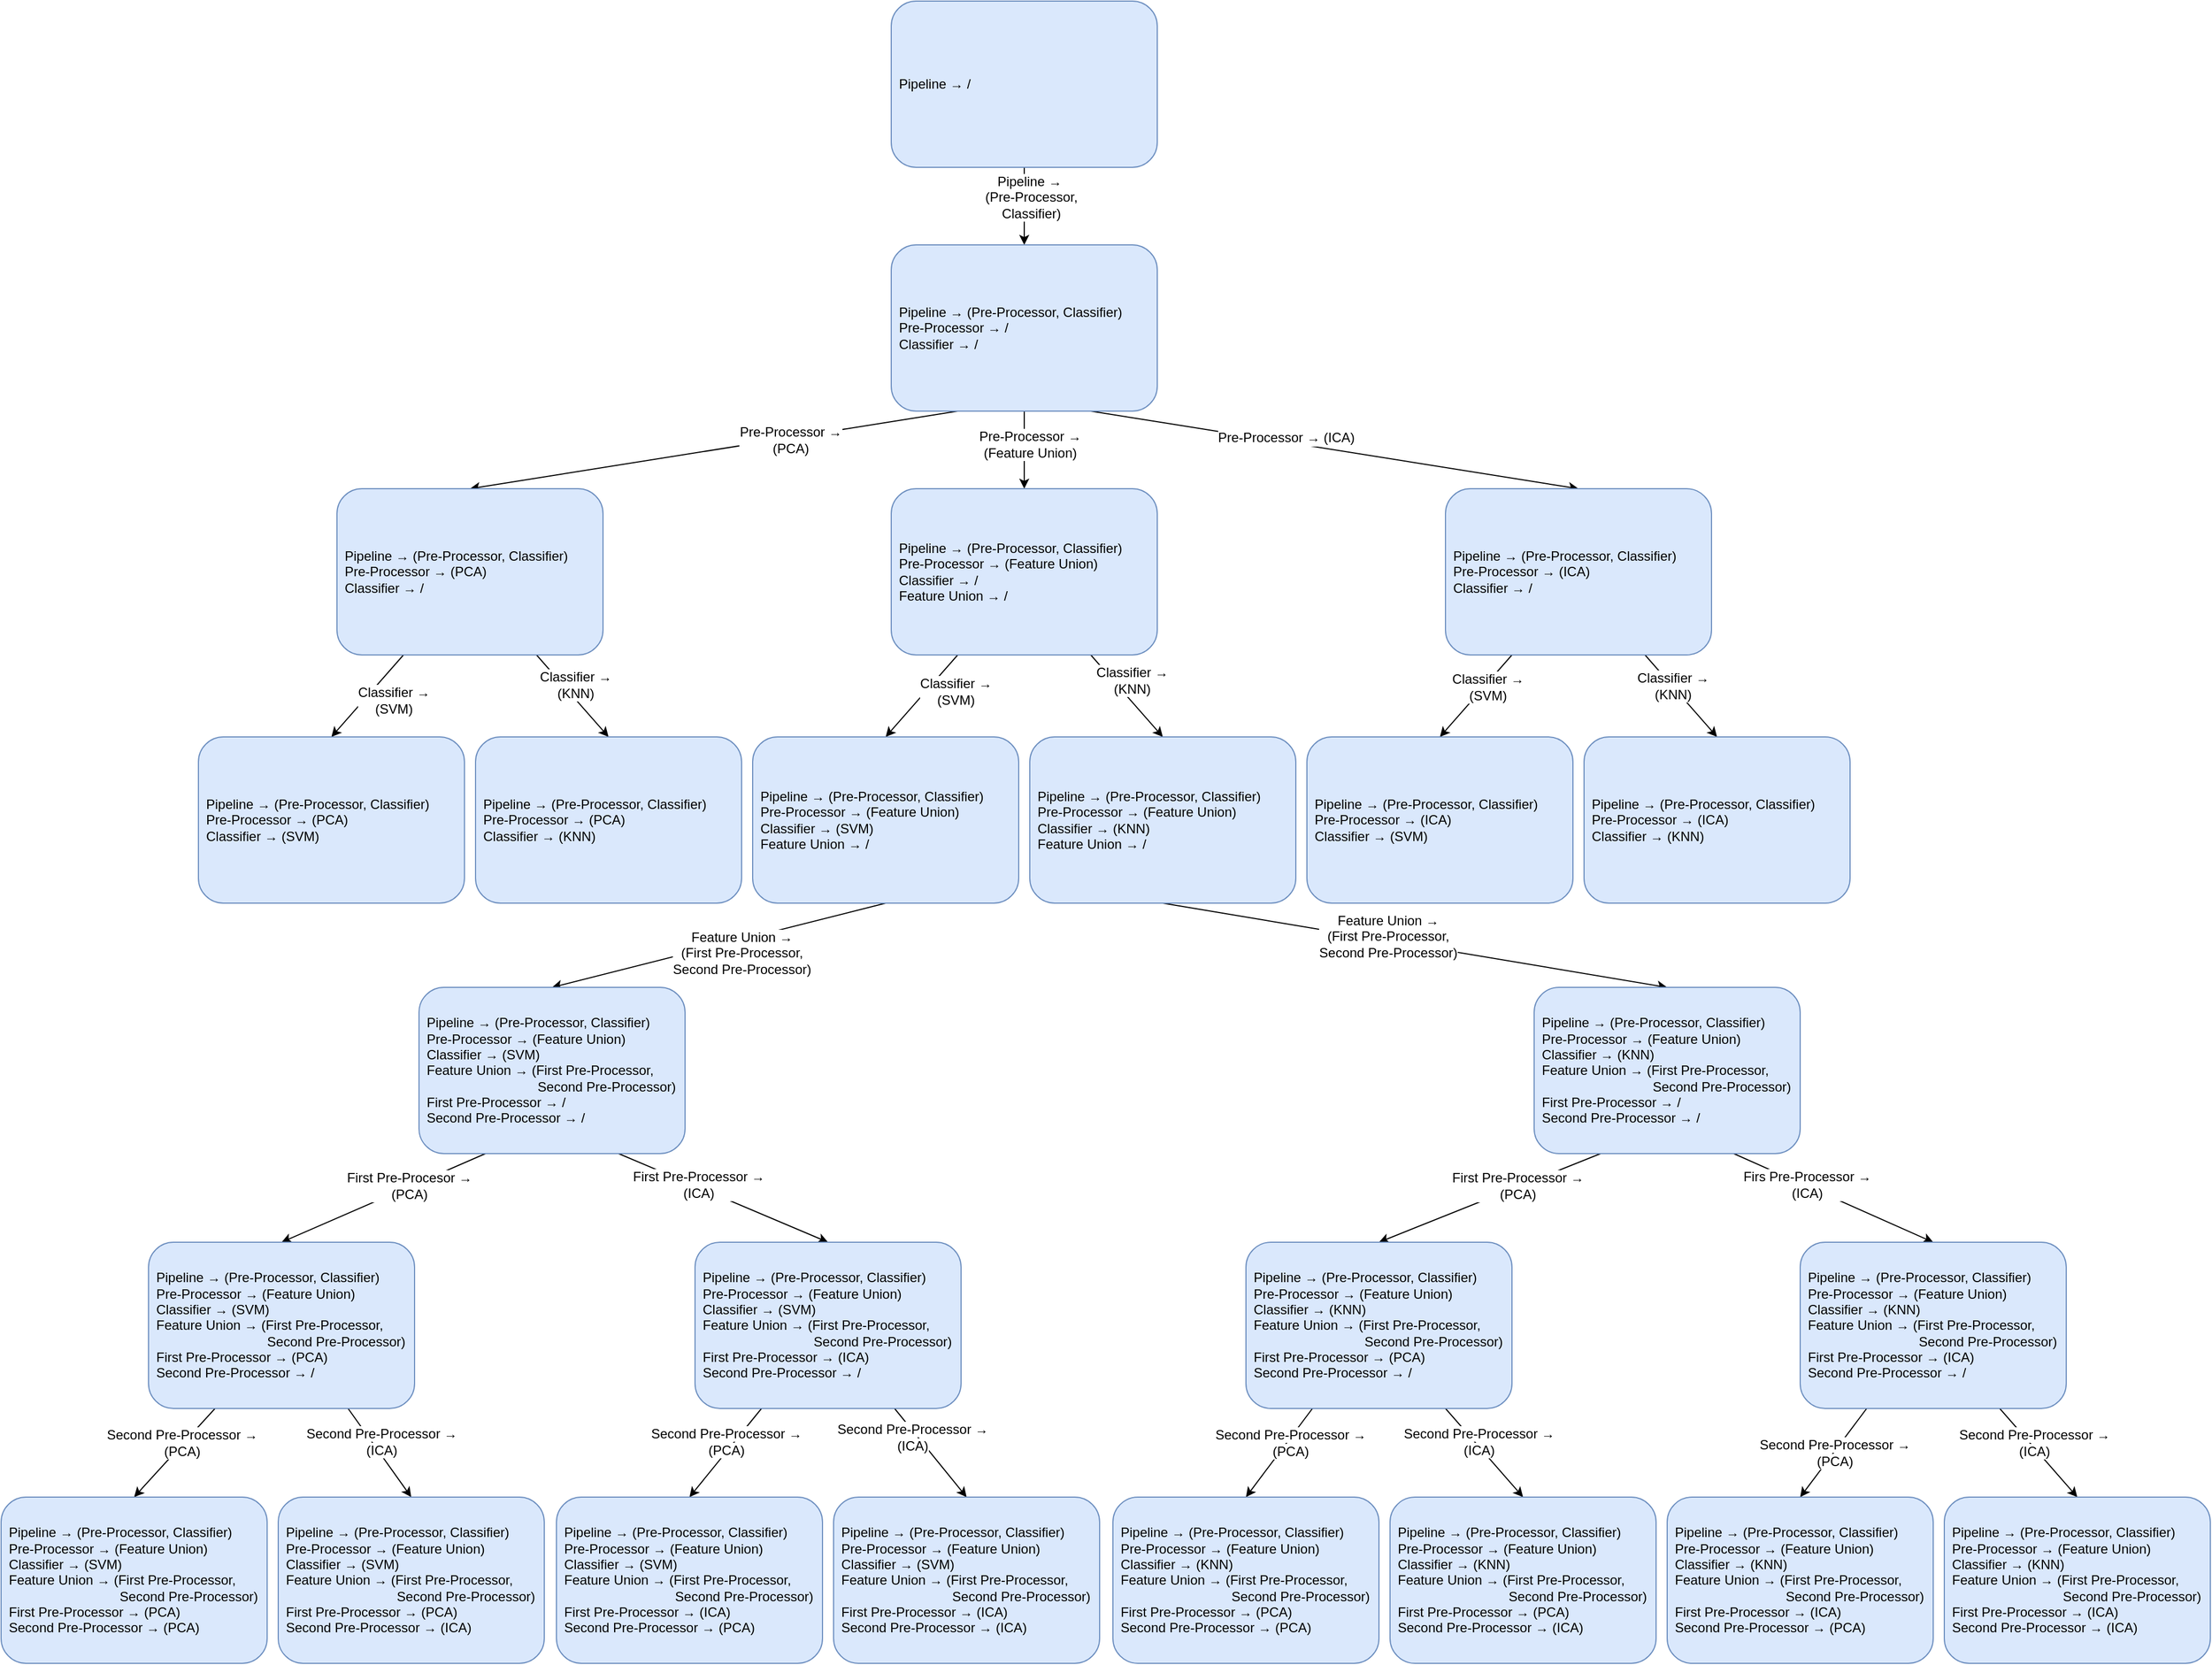 <mxfile version="12.9.9" type="device"><diagram id="53vPFdMtruMUiLtOw7fG" name="Page-1"><mxGraphModel dx="4040" dy="3282" grid="1" gridSize="10" guides="1" tooltips="1" connect="1" arrows="1" fold="1" page="1" pageScale="1" pageWidth="827" pageHeight="1169" math="0" shadow="0"><root><mxCell id="0"/><mxCell id="1" parent="0"/><mxCell id="TK3moTViW3JXPIHCLpoU-4" style="edgeStyle=orthogonalEdgeStyle;rounded=0;orthogonalLoop=1;jettySize=auto;html=1;exitX=0.5;exitY=1;exitDx=0;exitDy=0;entryX=0.5;entryY=0;entryDx=0;entryDy=0;" edge="1" parent="1" source="TK3moTViW3JXPIHCLpoU-1" target="TK3moTViW3JXPIHCLpoU-3"><mxGeometry relative="1" as="geometry"/></mxCell><mxCell id="TK3moTViW3JXPIHCLpoU-5" value="Pipeline&amp;nbsp;→&amp;nbsp;&lt;br&gt;(Pre-Processor,&lt;br&gt;Classifier)" style="text;html=1;align=center;verticalAlign=middle;resizable=0;points=[];labelBackgroundColor=#ffffff;" vertex="1" connectable="0" parent="TK3moTViW3JXPIHCLpoU-4"><mxGeometry x="-0.218" y="-1" relative="1" as="geometry"><mxPoint x="7" y="-1" as="offset"/></mxGeometry></mxCell><mxCell id="TK3moTViW3JXPIHCLpoU-1" value="Pipeline&amp;nbsp;→ /" style="rounded=1;whiteSpace=wrap;html=1;align=left;spacingLeft=5;fillColor=#dae8fc;strokeColor=#6c8ebf;" vertex="1" parent="1"><mxGeometry x="720" y="-790" width="240" height="150" as="geometry"/></mxCell><mxCell id="TK3moTViW3JXPIHCLpoU-10" style="rounded=0;orthogonalLoop=1;jettySize=auto;html=1;exitX=0.75;exitY=1;exitDx=0;exitDy=0;entryX=0.5;entryY=0;entryDx=0;entryDy=0;" edge="1" parent="1" source="TK3moTViW3JXPIHCLpoU-3" target="TK3moTViW3JXPIHCLpoU-8"><mxGeometry relative="1" as="geometry"/></mxCell><mxCell id="TK3moTViW3JXPIHCLpoU-13" value="Pre-Processor&amp;nbsp;→ (ICA)" style="text;html=1;align=center;verticalAlign=middle;resizable=0;points=[];labelBackgroundColor=#ffffff;" vertex="1" connectable="0" parent="TK3moTViW3JXPIHCLpoU-10"><mxGeometry x="-0.205" y="4" relative="1" as="geometry"><mxPoint as="offset"/></mxGeometry></mxCell><mxCell id="TK3moTViW3JXPIHCLpoU-11" style="edgeStyle=none;rounded=0;orthogonalLoop=1;jettySize=auto;html=1;entryX=0.5;entryY=0;entryDx=0;entryDy=0;exitX=0.25;exitY=1;exitDx=0;exitDy=0;" edge="1" parent="1" source="TK3moTViW3JXPIHCLpoU-3" target="TK3moTViW3JXPIHCLpoU-7"><mxGeometry relative="1" as="geometry"><mxPoint x="530" y="470" as="sourcePoint"/></mxGeometry></mxCell><mxCell id="TK3moTViW3JXPIHCLpoU-15" value="Pre-Processor&amp;nbsp;→&lt;br&gt;(PCA)" style="text;html=1;align=center;verticalAlign=middle;resizable=0;points=[];labelBackgroundColor=#ffffff;" vertex="1" connectable="0" parent="TK3moTViW3JXPIHCLpoU-11"><mxGeometry x="-0.269" relative="1" as="geometry"><mxPoint x="10" as="offset"/></mxGeometry></mxCell><mxCell id="TK3moTViW3JXPIHCLpoU-12" style="edgeStyle=none;rounded=0;orthogonalLoop=1;jettySize=auto;html=1;exitX=0.5;exitY=1;exitDx=0;exitDy=0;entryX=0.5;entryY=0;entryDx=0;entryDy=0;" edge="1" parent="1" source="TK3moTViW3JXPIHCLpoU-3" target="TK3moTViW3JXPIHCLpoU-9"><mxGeometry relative="1" as="geometry"/></mxCell><mxCell id="TK3moTViW3JXPIHCLpoU-14" value="Pre-Processor&amp;nbsp;→&lt;br&gt;(Feature Union)" style="text;html=1;align=center;verticalAlign=middle;resizable=0;points=[];labelBackgroundColor=#ffffff;" vertex="1" connectable="0" parent="TK3moTViW3JXPIHCLpoU-12"><mxGeometry x="-0.155" relative="1" as="geometry"><mxPoint x="5" as="offset"/></mxGeometry></mxCell><mxCell id="TK3moTViW3JXPIHCLpoU-3" value="Pipeline&amp;nbsp;→ (Pre-Processor, Classifier)&lt;br&gt;Pre-Processor → /&lt;br&gt;Classifier&amp;nbsp;→ /" style="rounded=1;whiteSpace=wrap;html=1;align=left;spacingLeft=5;fillColor=#dae8fc;strokeColor=#6c8ebf;" vertex="1" parent="1"><mxGeometry x="720" y="-570" width="240" height="150" as="geometry"/></mxCell><mxCell id="TK3moTViW3JXPIHCLpoU-31" style="edgeStyle=none;rounded=0;orthogonalLoop=1;jettySize=auto;html=1;exitX=0.75;exitY=1;exitDx=0;exitDy=0;entryX=0.5;entryY=0;entryDx=0;entryDy=0;" edge="1" parent="1" source="TK3moTViW3JXPIHCLpoU-7" target="TK3moTViW3JXPIHCLpoU-28"><mxGeometry relative="1" as="geometry"/></mxCell><mxCell id="TK3moTViW3JXPIHCLpoU-36" value="Classifier →&lt;br&gt;(KNN)" style="text;html=1;align=center;verticalAlign=middle;resizable=0;points=[];labelBackgroundColor=#ffffff;" vertex="1" connectable="0" parent="TK3moTViW3JXPIHCLpoU-31"><mxGeometry x="-0.296" y="1" relative="1" as="geometry"><mxPoint x="11.22" y="1" as="offset"/></mxGeometry></mxCell><mxCell id="TK3moTViW3JXPIHCLpoU-32" style="edgeStyle=none;rounded=0;orthogonalLoop=1;jettySize=auto;html=1;exitX=0.25;exitY=1;exitDx=0;exitDy=0;entryX=0.5;entryY=0;entryDx=0;entryDy=0;" edge="1" parent="1" source="TK3moTViW3JXPIHCLpoU-7" target="TK3moTViW3JXPIHCLpoU-27"><mxGeometry relative="1" as="geometry"/></mxCell><mxCell id="TK3moTViW3JXPIHCLpoU-37" value="Classifier&amp;nbsp;→&lt;br&gt;(SVM)" style="text;html=1;align=center;verticalAlign=middle;resizable=0;points=[];labelBackgroundColor=#ffffff;" vertex="1" connectable="0" parent="TK3moTViW3JXPIHCLpoU-32"><mxGeometry x="-0.314" y="5" relative="1" as="geometry"><mxPoint x="9.7" y="12.08" as="offset"/></mxGeometry></mxCell><mxCell id="TK3moTViW3JXPIHCLpoU-7" value="Pipeline&amp;nbsp;→ (Pre-Processor, Classifier)&lt;br&gt;Pre-Processor → (PCA)&lt;br&gt;Classifier&amp;nbsp;→ /" style="rounded=1;whiteSpace=wrap;html=1;align=left;spacingLeft=5;fillColor=#dae8fc;strokeColor=#6c8ebf;" vertex="1" parent="1"><mxGeometry x="220" y="-350" width="240" height="150" as="geometry"/></mxCell><mxCell id="TK3moTViW3JXPIHCLpoU-19" style="edgeStyle=none;rounded=0;orthogonalLoop=1;jettySize=auto;html=1;exitX=0.25;exitY=1;exitDx=0;exitDy=0;entryX=0.5;entryY=0;entryDx=0;entryDy=0;" edge="1" parent="1" source="TK3moTViW3JXPIHCLpoU-8" target="TK3moTViW3JXPIHCLpoU-17"><mxGeometry relative="1" as="geometry"/></mxCell><mxCell id="TK3moTViW3JXPIHCLpoU-22" value="Classifier&amp;nbsp;→&lt;br&gt;(SVM)" style="text;html=1;align=center;verticalAlign=middle;resizable=0;points=[];labelBackgroundColor=#ffffff;" vertex="1" connectable="0" parent="TK3moTViW3JXPIHCLpoU-19"><mxGeometry x="-0.256" y="2" relative="1" as="geometry"><mxPoint as="offset"/></mxGeometry></mxCell><mxCell id="TK3moTViW3JXPIHCLpoU-20" style="edgeStyle=none;rounded=0;orthogonalLoop=1;jettySize=auto;html=1;exitX=0.75;exitY=1;exitDx=0;exitDy=0;entryX=0.5;entryY=0;entryDx=0;entryDy=0;" edge="1" parent="1" source="TK3moTViW3JXPIHCLpoU-8" target="TK3moTViW3JXPIHCLpoU-18"><mxGeometry relative="1" as="geometry"/></mxCell><mxCell id="TK3moTViW3JXPIHCLpoU-21" value="Classifier&amp;nbsp;→&lt;br&gt;(KNN)" style="text;html=1;align=center;verticalAlign=middle;resizable=0;points=[];labelBackgroundColor=#ffffff;" vertex="1" connectable="0" parent="TK3moTViW3JXPIHCLpoU-20"><mxGeometry x="-0.235" relative="1" as="geometry"><mxPoint as="offset"/></mxGeometry></mxCell><mxCell id="TK3moTViW3JXPIHCLpoU-8" value="Pipeline&amp;nbsp;→ (Pre-Processor, Classifier)&lt;br&gt;Pre-Processor → (ICA)&lt;br&gt;Classifier&amp;nbsp;→ /" style="rounded=1;whiteSpace=wrap;html=1;align=left;spacingLeft=5;fillColor=#dae8fc;strokeColor=#6c8ebf;" vertex="1" parent="1"><mxGeometry x="1220" y="-350" width="240" height="150" as="geometry"/></mxCell><mxCell id="TK3moTViW3JXPIHCLpoU-29" style="edgeStyle=none;rounded=0;orthogonalLoop=1;jettySize=auto;html=1;exitX=0.75;exitY=1;exitDx=0;exitDy=0;entryX=0.5;entryY=0;entryDx=0;entryDy=0;" edge="1" parent="1" source="TK3moTViW3JXPIHCLpoU-9" target="TK3moTViW3JXPIHCLpoU-26"><mxGeometry relative="1" as="geometry"/></mxCell><mxCell id="TK3moTViW3JXPIHCLpoU-33" value="Classifier&amp;nbsp;→&lt;br&gt;(KNN)" style="text;html=1;align=center;verticalAlign=middle;resizable=0;points=[];labelBackgroundColor=#ffffff;" vertex="1" connectable="0" parent="TK3moTViW3JXPIHCLpoU-29"><mxGeometry x="-0.337" y="2" relative="1" as="geometry"><mxPoint x="14.21" as="offset"/></mxGeometry></mxCell><mxCell id="TK3moTViW3JXPIHCLpoU-30" style="edgeStyle=none;rounded=0;orthogonalLoop=1;jettySize=auto;html=1;exitX=0.25;exitY=1;exitDx=0;exitDy=0;entryX=0.5;entryY=0;entryDx=0;entryDy=0;" edge="1" parent="1" source="TK3moTViW3JXPIHCLpoU-9" target="TK3moTViW3JXPIHCLpoU-25"><mxGeometry relative="1" as="geometry"/></mxCell><mxCell id="TK3moTViW3JXPIHCLpoU-34" value="Classifier&amp;nbsp;→&lt;br&gt;(SVM)" style="text;html=1;align=center;verticalAlign=middle;resizable=0;points=[];labelBackgroundColor=#ffffff;" vertex="1" connectable="0" parent="TK3moTViW3JXPIHCLpoU-30"><mxGeometry x="-0.405" relative="1" as="geometry"><mxPoint x="17.08" y="10.29" as="offset"/></mxGeometry></mxCell><mxCell id="TK3moTViW3JXPIHCLpoU-9" value="Pipeline&amp;nbsp;→ (Pre-Processor, Classifier)&lt;br&gt;Pre-Processor → (Feature Union)&lt;br&gt;Classifier&amp;nbsp;→ /&lt;br&gt;Feature Union&amp;nbsp;→ /&lt;span style=&quot;color: rgba(0 , 0 , 0 , 0) ; font-family: monospace ; font-size: 0px&quot;&gt;raphModel%3E%3Croot%3E%3CmxCell%20id%3D%220%22%2F%3E%3CmxCell%20id%3D%221%22%20parent%3D%220%22%2F%3E%3CmxCell%20id%3D%222%22%20value%3D%22Pipeline%26amp%3Bnbsp%3B%E2%86%92%20(Pre-Processor%2C%20Classifier)%26lt%3Bbr%26gt%3BPre-Processor%20%E2%86%92%20ICA%26lt%3Bbr%26gt%3BClassifier%26amp%3Bnbsp%3B%E2%86%92%20%2F%22%20style%3D%22rounded%3D1%3BwhiteSpace%3Dwrap%3Bhtml%3D1%3Balign%3Dleft%3BspacingLeft%3D5%3B%22%20vertex%3D%221%22%20parent%3D%221%22%3E%3CmxGeometry%20x%3D%22700%22%20y%3D%22-50%22%20width%3D%22240%22%20height%3D%22150%22%20as%3D%22geometry%22%2F%3E%3C%2FmxCell%3E%3C%2Froot%3E%3C%2FmxGraphModel%3E&lt;/span&gt;" style="rounded=1;whiteSpace=wrap;html=1;align=left;spacingLeft=5;fillColor=#dae8fc;strokeColor=#6c8ebf;" vertex="1" parent="1"><mxGeometry x="720" y="-350" width="240" height="150" as="geometry"/></mxCell><mxCell id="TK3moTViW3JXPIHCLpoU-17" value="Pipeline&amp;nbsp;→ (Pre-Processor, Classifier)&lt;br&gt;Pre-Processor → (ICA)&lt;br&gt;Classifier&amp;nbsp;→ (SVM)" style="rounded=1;whiteSpace=wrap;html=1;align=left;spacingLeft=5;fillColor=#dae8fc;strokeColor=#6c8ebf;" vertex="1" parent="1"><mxGeometry x="1095" y="-126" width="240" height="150" as="geometry"/></mxCell><mxCell id="TK3moTViW3JXPIHCLpoU-18" value="Pipeline&amp;nbsp;→ (Pre-Processor, Classifier)&lt;br&gt;Pre-Processor → (ICA)&lt;br&gt;Classifier&amp;nbsp;→ (KNN)" style="rounded=1;whiteSpace=wrap;html=1;align=left;spacingLeft=5;fillColor=#dae8fc;strokeColor=#6c8ebf;" vertex="1" parent="1"><mxGeometry x="1345" y="-126" width="240" height="150" as="geometry"/></mxCell><mxCell id="TK3moTViW3JXPIHCLpoU-41" style="edgeStyle=none;rounded=0;orthogonalLoop=1;jettySize=auto;html=1;exitX=0.5;exitY=1;exitDx=0;exitDy=0;entryX=0.5;entryY=0;entryDx=0;entryDy=0;" edge="1" parent="1" source="TK3moTViW3JXPIHCLpoU-25" target="TK3moTViW3JXPIHCLpoU-38"><mxGeometry relative="1" as="geometry"/></mxCell><mxCell id="TK3moTViW3JXPIHCLpoU-43" value="Feature Union&amp;nbsp;→&lt;br&gt;(First Pre-Processor,&lt;br&gt;Second Pre-Processor)" style="text;html=1;align=center;verticalAlign=middle;resizable=0;points=[];labelBackgroundColor=#ffffff;" vertex="1" connectable="0" parent="TK3moTViW3JXPIHCLpoU-41"><mxGeometry x="-0.663" y="2" relative="1" as="geometry"><mxPoint x="-80.33" y="29.66" as="offset"/></mxGeometry></mxCell><mxCell id="TK3moTViW3JXPIHCLpoU-25" value="Pipeline&amp;nbsp;→ (Pre-Processor, Classifier)&lt;br&gt;Pre-Processor → (Feature Union)&lt;br&gt;Classifier&amp;nbsp;→ (SVM)&lt;br&gt;Feature Union&amp;nbsp;→ /" style="rounded=1;whiteSpace=wrap;html=1;align=left;spacingLeft=5;fillColor=#dae8fc;strokeColor=#6c8ebf;" vertex="1" parent="1"><mxGeometry x="595" y="-126" width="240" height="150" as="geometry"/></mxCell><mxCell id="TK3moTViW3JXPIHCLpoU-40" style="edgeStyle=none;rounded=0;orthogonalLoop=1;jettySize=auto;html=1;exitX=0.5;exitY=1;exitDx=0;exitDy=0;entryX=0.5;entryY=0;entryDx=0;entryDy=0;" edge="1" parent="1" source="TK3moTViW3JXPIHCLpoU-26" target="TK3moTViW3JXPIHCLpoU-39"><mxGeometry relative="1" as="geometry"/></mxCell><mxCell id="TK3moTViW3JXPIHCLpoU-42" value="Feature Union&amp;nbsp;→&lt;br&gt;(First Pre-Processor,&lt;br&gt;Second Pre-Processor)" style="text;html=1;align=center;verticalAlign=middle;resizable=0;points=[];labelBackgroundColor=#ffffff;" vertex="1" connectable="0" parent="TK3moTViW3JXPIHCLpoU-40"><mxGeometry x="-0.226" y="-1" relative="1" as="geometry"><mxPoint x="26.95" y="-1" as="offset"/></mxGeometry></mxCell><mxCell id="TK3moTViW3JXPIHCLpoU-26" value="Pipeline&amp;nbsp;→ (Pre-Processor, Classifier)&lt;br&gt;Pre-Processor → (Feature Union)&lt;br&gt;Classifier&amp;nbsp;→ (KNN)&lt;br&gt;Feature Union → /" style="rounded=1;whiteSpace=wrap;html=1;align=left;spacingLeft=5;fillColor=#dae8fc;strokeColor=#6c8ebf;" vertex="1" parent="1"><mxGeometry x="845" y="-126" width="240" height="150" as="geometry"/></mxCell><mxCell id="TK3moTViW3JXPIHCLpoU-27" value="Pipeline&amp;nbsp;→ (Pre-Processor, Classifier)&lt;br&gt;Pre-Processor → (PCA)&lt;br&gt;Classifier&amp;nbsp;→ (SVM)" style="rounded=1;whiteSpace=wrap;html=1;align=left;spacingLeft=5;fillColor=#dae8fc;strokeColor=#6c8ebf;" vertex="1" parent="1"><mxGeometry x="95" y="-126" width="240" height="150" as="geometry"/></mxCell><mxCell id="TK3moTViW3JXPIHCLpoU-28" value="Pipeline&amp;nbsp;→ (Pre-Processor, Classifier)&lt;br&gt;Pre-Processor → (PCA)&lt;br&gt;Classifier&amp;nbsp;→ (KNN)" style="rounded=1;whiteSpace=wrap;html=1;align=left;spacingLeft=5;fillColor=#dae8fc;strokeColor=#6c8ebf;" vertex="1" parent="1"><mxGeometry x="345" y="-126" width="240" height="150" as="geometry"/></mxCell><mxCell id="TK3moTViW3JXPIHCLpoU-51" style="edgeStyle=none;rounded=0;orthogonalLoop=1;jettySize=auto;html=1;exitX=0.25;exitY=1;exitDx=0;exitDy=0;entryX=0.5;entryY=0;entryDx=0;entryDy=0;" edge="1" parent="1" source="TK3moTViW3JXPIHCLpoU-38" target="TK3moTViW3JXPIHCLpoU-45"><mxGeometry relative="1" as="geometry"/></mxCell><mxCell id="TK3moTViW3JXPIHCLpoU-55" value="First Pre-Procesor →&lt;br&gt;(PCA)" style="text;html=1;align=center;verticalAlign=middle;resizable=0;points=[];labelBackgroundColor=#ffffff;" vertex="1" connectable="0" parent="TK3moTViW3JXPIHCLpoU-51"><mxGeometry x="-0.251" y="-1" relative="1" as="geometry"><mxPoint as="offset"/></mxGeometry></mxCell><mxCell id="TK3moTViW3JXPIHCLpoU-52" style="edgeStyle=none;rounded=0;orthogonalLoop=1;jettySize=auto;html=1;exitX=0.75;exitY=1;exitDx=0;exitDy=0;entryX=0.5;entryY=0;entryDx=0;entryDy=0;" edge="1" parent="1" source="TK3moTViW3JXPIHCLpoU-38" target="TK3moTViW3JXPIHCLpoU-46"><mxGeometry relative="1" as="geometry"/></mxCell><mxCell id="TK3moTViW3JXPIHCLpoU-56" value="First Pre-Processor&amp;nbsp;→&lt;br&gt;(ICA)" style="text;html=1;align=center;verticalAlign=middle;resizable=0;points=[];labelBackgroundColor=#ffffff;" vertex="1" connectable="0" parent="TK3moTViW3JXPIHCLpoU-52"><mxGeometry x="-0.248" y="3" relative="1" as="geometry"><mxPoint as="offset"/></mxGeometry></mxCell><mxCell id="TK3moTViW3JXPIHCLpoU-38" value="Pipeline&amp;nbsp;→ (Pre-Processor, Classifier)&lt;br&gt;Pre-Processor → (Feature Union)&lt;br&gt;Classifier&amp;nbsp;→ (SVM)&lt;br&gt;Feature Union → (First Pre-Processor,&lt;br&gt;&amp;nbsp; &amp;nbsp; &amp;nbsp; &amp;nbsp; &amp;nbsp; &amp;nbsp; &amp;nbsp; &amp;nbsp; &amp;nbsp; &amp;nbsp; &amp;nbsp; &amp;nbsp; &amp;nbsp; &amp;nbsp; &amp;nbsp; Second Pre-Processor)&lt;br&gt;First Pre-Processor&amp;nbsp;→ /&lt;br&gt;Second Pre-Processor&amp;nbsp;→ /&lt;span style=&quot;color: rgba(0 , 0 , 0 , 0) ; font-family: monospace ; font-size: 0px&quot;&gt;n%3CmxGraphModel%3E%3Croot%3E%3CmxCell%20id%3D%220%22%2F%3E%3CmxCell%20id%3D%221%22%20parent%3D%220%22%2F%3E%3CmxCell%20id%3D%222%22%20value%3D%22Pipeline%26amp%3Bnbsp%3B%E2%86%92%20(Pre-Processor%2C%20Classifier)%26lt%3Bbr%26gt%3BPre-Processor%20%E2%86%92%20(Feature%20Union)%26lt%3Bbr%26gt%3BClassifier%26amp%3Bnbsp%3B%E2%86%92%20(KNN)%26lt%3Bbr%26gt%3BFeature%20Union%20%E2%86%92%20%2F%22%20style%3D%22rounded%3D1%3BwhiteSpace%3Dwrap%3Bhtml%3D1%3Balign%3Dleft%3BspacingLeft%3D5%3BfillColor%3D%23dae8fc%3BstrokeColor%3D%236c8ebf%3B%22%20vertex%3D%221%22%20parent%3D%221%22%3E%3CmxGeometry%20x%3D%221050%22%20y%3D%2275%22%20width%3D%22240%22%20height%3D%22150%22%20as%3D%22geometry%22%2F%3E%3C%2FmxCell%3E%3C%2Froot%3E%3C%2FmxGraphModel%3Sec&lt;/span&gt;" style="rounded=1;whiteSpace=wrap;html=1;align=left;spacingLeft=5;fillColor=#dae8fc;strokeColor=#6c8ebf;" vertex="1" parent="1"><mxGeometry x="294" y="100" width="240" height="150" as="geometry"/></mxCell><mxCell id="TK3moTViW3JXPIHCLpoU-53" style="edgeStyle=none;rounded=0;orthogonalLoop=1;jettySize=auto;html=1;exitX=0.25;exitY=1;exitDx=0;exitDy=0;entryX=0.5;entryY=0;entryDx=0;entryDy=0;" edge="1" parent="1" source="TK3moTViW3JXPIHCLpoU-39" target="TK3moTViW3JXPIHCLpoU-49"><mxGeometry relative="1" as="geometry"/></mxCell><mxCell id="TK3moTViW3JXPIHCLpoU-57" value="First Pre-Processor&amp;nbsp;→&lt;br&gt;(PCA)" style="text;html=1;align=center;verticalAlign=middle;resizable=0;points=[];labelBackgroundColor=#ffffff;" vertex="1" connectable="0" parent="TK3moTViW3JXPIHCLpoU-53"><mxGeometry x="-0.247" y="-1" relative="1" as="geometry"><mxPoint as="offset"/></mxGeometry></mxCell><mxCell id="TK3moTViW3JXPIHCLpoU-54" style="edgeStyle=none;rounded=0;orthogonalLoop=1;jettySize=auto;html=1;exitX=0.75;exitY=1;exitDx=0;exitDy=0;entryX=0.5;entryY=0;entryDx=0;entryDy=0;" edge="1" parent="1" source="TK3moTViW3JXPIHCLpoU-39" target="TK3moTViW3JXPIHCLpoU-50"><mxGeometry relative="1" as="geometry"/></mxCell><mxCell id="TK3moTViW3JXPIHCLpoU-58" value="Firs Pre-Processor&amp;nbsp;→&lt;br&gt;(ICA)" style="text;html=1;align=center;verticalAlign=middle;resizable=0;points=[];labelBackgroundColor=#ffffff;" vertex="1" connectable="0" parent="TK3moTViW3JXPIHCLpoU-54"><mxGeometry x="-0.27" relative="1" as="geometry"><mxPoint y="-1" as="offset"/></mxGeometry></mxCell><mxCell id="TK3moTViW3JXPIHCLpoU-39" value="Pipeline&amp;nbsp;→ (Pre-Processor, Classifier)&lt;br&gt;Pre-Processor → (Feature Union)&lt;br&gt;Classifier&amp;nbsp;→ (KNN)&lt;br&gt;Feature Union → (First Pre-Processor,&lt;br&gt;&amp;nbsp; &amp;nbsp; &amp;nbsp; &amp;nbsp; &amp;nbsp; &amp;nbsp; &amp;nbsp; &amp;nbsp; &amp;nbsp; &amp;nbsp; &amp;nbsp; &amp;nbsp; &amp;nbsp; &amp;nbsp; &amp;nbsp; Second Pre-Processor)&lt;br&gt;First Pre-Processor&amp;nbsp;→ /&lt;br&gt;Second Pre-Processor&amp;nbsp;→ /&lt;span style=&quot;color: rgba(0 , 0 , 0 , 0) ; font-family: monospace ; font-size: 0px&quot;&gt;n%3CmxGraphModel%3E%3Croot%3E%3CmxCell%20id%3D%220%22%2F%3E%3CmxCell%20id%3D%221%22%20parent%3D%220%22%2F%3E%3CmxCell%20id%3D%222%22%20value%3D%22Pipeline%26amp%3Bnbsp%3B%E2%86%92%20(Pre-Processor%2C%20Classifier)%26lt%3Bbr%26gt%3BPre-Processor%20%E2%86%92%20(Feature%20Union)%26lt%3Bbr%26gt%3BClassifier%26amp%3Bnbsp%3B%E2%86%92%20(KNN)%26lt%3Bbr%26gt%3BFeature%20Union%20%E2%86%92%20%2F%22%20style%3D%22rounded%3D1%3BwhiteSpace%3Dwrap%3Bhtml%3D1%3Balign%3Dleft%3BspacingLeft%3D5%3BfillColor%3D%23dae8fc%3BstrokeColor%3D%236c8ebf%3B%22%20vertex%3D%221%22%20parent%3D%221%22%3E%3CmxGeometry%20x%3D%221050%22%20y%3D%2275%22%20width%3D%22240%22%20height%3D%22150%22%20as%3D%22geometry%22%2F%3E%3C%2FmxCell%3E%3C%2Froot%3E%3C%2FmxGraphModel%3Sec&lt;/span&gt;" style="rounded=1;whiteSpace=wrap;html=1;align=left;spacingLeft=5;fillColor=#dae8fc;strokeColor=#6c8ebf;" vertex="1" parent="1"><mxGeometry x="1300" y="100" width="240" height="150" as="geometry"/></mxCell><mxCell id="TK3moTViW3JXPIHCLpoU-69" style="edgeStyle=none;rounded=0;orthogonalLoop=1;jettySize=auto;html=1;exitX=0.25;exitY=1;exitDx=0;exitDy=0;entryX=0.5;entryY=0;entryDx=0;entryDy=0;" edge="1" parent="1" source="TK3moTViW3JXPIHCLpoU-45" target="TK3moTViW3JXPIHCLpoU-63"><mxGeometry relative="1" as="geometry"/></mxCell><mxCell id="TK3moTViW3JXPIHCLpoU-77" value="Second Pre-Processor&amp;nbsp;→&lt;br&gt;(PCA)" style="text;html=1;align=center;verticalAlign=middle;resizable=0;points=[];labelBackgroundColor=#ffffff;" vertex="1" connectable="0" parent="TK3moTViW3JXPIHCLpoU-69"><mxGeometry x="-0.437" y="1" relative="1" as="geometry"><mxPoint x="-10.52" y="7.17" as="offset"/></mxGeometry></mxCell><mxCell id="TK3moTViW3JXPIHCLpoU-70" style="edgeStyle=none;rounded=0;orthogonalLoop=1;jettySize=auto;html=1;exitX=0.75;exitY=1;exitDx=0;exitDy=0;entryX=0.5;entryY=0;entryDx=0;entryDy=0;" edge="1" parent="1" source="TK3moTViW3JXPIHCLpoU-45" target="TK3moTViW3JXPIHCLpoU-64"><mxGeometry relative="1" as="geometry"/></mxCell><mxCell id="TK3moTViW3JXPIHCLpoU-78" value="&lt;span style=&quot;background-color: rgb(255 , 255 , 255)&quot;&gt;Second Pre-Processor&amp;nbsp;→&lt;/span&gt;&lt;br&gt;&lt;span style=&quot;background-color: rgb(255 , 255 , 255)&quot;&gt;(ICA)&lt;/span&gt;" style="text;html=1;align=center;verticalAlign=middle;resizable=0;points=[];" vertex="1" connectable="0" parent="TK3moTViW3JXPIHCLpoU-70"><mxGeometry x="-0.418" y="-2" relative="1" as="geometry"><mxPoint x="15.05" y="5.57" as="offset"/></mxGeometry></mxCell><mxCell id="TK3moTViW3JXPIHCLpoU-45" value="Pipeline&amp;nbsp;→ (Pre-Processor, Classifier)&lt;br&gt;Pre-Processor → (Feature Union)&lt;br&gt;Classifier&amp;nbsp;→ (SVM)&lt;br&gt;Feature Union → (First Pre-Processor,&lt;br&gt;&amp;nbsp; &amp;nbsp; &amp;nbsp; &amp;nbsp; &amp;nbsp; &amp;nbsp; &amp;nbsp; &amp;nbsp; &amp;nbsp; &amp;nbsp; &amp;nbsp; &amp;nbsp; &amp;nbsp; &amp;nbsp; &amp;nbsp; Second Pre-Processor)&lt;br&gt;First Pre-Processor&amp;nbsp;→ (PCA)&lt;br&gt;Second Pre-Processor&amp;nbsp;→ /&lt;span style=&quot;color: rgba(0 , 0 , 0 , 0) ; font-family: monospace ; font-size: 0px&quot;&gt;n%3CmxGraphModel%3E%3Croot%3E%3CmxCell%20id%3D%220%22%2F%3E%3CmxCell%20id%3D%221%22%20parent%3D%220%22%2F%3E%3CmxCell%20id%3D%222%22%20value%3D%22Pipeline%26amp%3Bnbsp%3B%E2%86%92%20(Pre-Processor%2C%20Classifier)%26lt%3Bbr%26gt%3BPre-Processor%20%E2%86%92%20(Feature%20Union)%26lt%3Bbr%26gt%3BClassifier%26amp%3Bnbsp%3B%E2%86%92%20(KNN)%26lt%3Bbr%26gt%3BFeature%20Union%20%E2%86%92%20%2F%22%20style%3D%22rounded%3D1%3BwhiteSpace%3Dwrap%3Bhtml%3D1%3Balign%3Dleft%3BspacingLeft%3D5%3BfillColor%3D%23dae8fc%3BstrokeColor%3D%236c8ebf%3B%22%20vertex%3D%221%22%20parent%3D%221%22%3E%3CmxGeometry%20x%3D%221050%22%20y%3D%2275%22%20width%3D%22240%22%20height%3D%22150%22%20as%3D%22geometry%22%2F%3E%3C%2FmxCell%3E%3C%2Froot%3E%3C%2FmxGraphModel%3Sec&lt;/span&gt;" style="rounded=1;whiteSpace=wrap;html=1;align=left;spacingLeft=5;fillColor=#dae8fc;strokeColor=#6c8ebf;" vertex="1" parent="1"><mxGeometry x="50" y="330" width="240" height="150" as="geometry"/></mxCell><mxCell id="TK3moTViW3JXPIHCLpoU-71" style="edgeStyle=none;rounded=0;orthogonalLoop=1;jettySize=auto;html=1;exitX=0.25;exitY=1;exitDx=0;exitDy=0;entryX=0.5;entryY=0;entryDx=0;entryDy=0;" edge="1" parent="1" source="TK3moTViW3JXPIHCLpoU-46" target="TK3moTViW3JXPIHCLpoU-60"><mxGeometry relative="1" as="geometry"/></mxCell><mxCell id="TK3moTViW3JXPIHCLpoU-82" value="&lt;span style=&quot;background-color: rgb(255 , 255 , 255)&quot;&gt;Second Pre-Processor&amp;nbsp;→&lt;/span&gt;&lt;br&gt;&lt;span style=&quot;background-color: rgb(255 , 255 , 255)&quot;&gt;(PCA)&lt;/span&gt;" style="text;html=1;align=center;verticalAlign=middle;resizable=0;points=[];" vertex="1" connectable="0" parent="TK3moTViW3JXPIHCLpoU-71"><mxGeometry x="-0.346" y="-2" relative="1" as="geometry"><mxPoint x="-9.83" y="4.65" as="offset"/></mxGeometry></mxCell><mxCell id="TK3moTViW3JXPIHCLpoU-72" style="edgeStyle=none;rounded=0;orthogonalLoop=1;jettySize=auto;html=1;exitX=0.75;exitY=1;exitDx=0;exitDy=0;entryX=0.5;entryY=0;entryDx=0;entryDy=0;" edge="1" parent="1" source="TK3moTViW3JXPIHCLpoU-46" target="TK3moTViW3JXPIHCLpoU-61"><mxGeometry relative="1" as="geometry"/></mxCell><mxCell id="TK3moTViW3JXPIHCLpoU-79" value="&lt;span style=&quot;background-color: rgb(255 , 255 , 255)&quot;&gt;Second Pre-Processor&amp;nbsp;→&lt;/span&gt;&lt;br&gt;&lt;span style=&quot;background-color: rgb(255 , 255 , 255)&quot;&gt;(ICA)&lt;/span&gt;" style="text;html=1;align=center;verticalAlign=middle;resizable=0;points=[];" vertex="1" connectable="0" parent="TK3moTViW3JXPIHCLpoU-72"><mxGeometry x="-0.434" y="-3" relative="1" as="geometry"><mxPoint y="1" as="offset"/></mxGeometry></mxCell><mxCell id="TK3moTViW3JXPIHCLpoU-46" value="Pipeline&amp;nbsp;→ (Pre-Processor, Classifier)&lt;br&gt;Pre-Processor → (Feature Union)&lt;br&gt;Classifier&amp;nbsp;→ (SVM)&lt;br&gt;Feature Union → (First Pre-Processor,&lt;br&gt;&amp;nbsp; &amp;nbsp; &amp;nbsp; &amp;nbsp; &amp;nbsp; &amp;nbsp; &amp;nbsp; &amp;nbsp; &amp;nbsp; &amp;nbsp; &amp;nbsp; &amp;nbsp; &amp;nbsp; &amp;nbsp; &amp;nbsp; Second Pre-Processor)&lt;br&gt;First Pre-Processor&amp;nbsp;→ (ICA)&lt;br&gt;Second Pre-Processor&amp;nbsp;→ /&lt;span style=&quot;color: rgba(0 , 0 , 0 , 0) ; font-family: monospace ; font-size: 0px&quot;&gt;n%3CmxGraphModel%3E%3Croot%3E%3CmxCell%20id%3D%220%22%2F%3E%3CmxCell%20id%3D%221%22%20parent%3D%220%22%2F%3E%3CmxCell%20id%3D%222%22%20value%3D%22Pipeline%26amp%3Bnbsp%3B%E2%86%92%20(Pre-Processor%2C%20Classifier)%26lt%3Bbr%26gt%3BPre-Processor%20%E2%86%92%20(Feature%20Union)%26lt%3Bbr%26gt%3BClassifier%26amp%3Bnbsp%3B%E2%86%92%20(KNN)%26lt%3Bbr%26gt%3BFeature%20Union%20%E2%86%92%20%2F%22%20style%3D%22rounded%3D1%3BwhiteSpace%3Dwrap%3Bhtml%3D1%3Balign%3Dleft%3BspacingLeft%3D5%3BfillColor%3D%23dae8fc%3BstrokeColor%3D%236c8ebf%3B%22%20vertex%3D%221%22%20parent%3D%221%22%3E%3CmxGeometry%20x%3D%221050%22%20y%3D%2275%22%20width%3D%22240%22%20height%3D%22150%22%20as%3D%22geometry%22%2F%3E%3C%2FmxCell%3E%3C%2Froot%3E%3C%2FmxGraphModel%3Sec&lt;/span&gt;" style="rounded=1;whiteSpace=wrap;html=1;align=left;spacingLeft=5;fillColor=#dae8fc;strokeColor=#6c8ebf;" vertex="1" parent="1"><mxGeometry x="543" y="330" width="240" height="150" as="geometry"/></mxCell><mxCell id="TK3moTViW3JXPIHCLpoU-73" style="edgeStyle=none;rounded=0;orthogonalLoop=1;jettySize=auto;html=1;exitX=0.25;exitY=1;exitDx=0;exitDy=0;entryX=0.5;entryY=0;entryDx=0;entryDy=0;" edge="1" parent="1" source="TK3moTViW3JXPIHCLpoU-49" target="TK3moTViW3JXPIHCLpoU-65"><mxGeometry relative="1" as="geometry"/></mxCell><mxCell id="TK3moTViW3JXPIHCLpoU-83" value="&lt;span style=&quot;background-color: rgb(255 , 255 , 255)&quot;&gt;Second Pre-Processor&amp;nbsp;→&lt;/span&gt;&lt;br&gt;&lt;span style=&quot;background-color: rgb(255 , 255 , 255)&quot;&gt;(PCA)&lt;/span&gt;" style="text;html=1;align=center;verticalAlign=middle;resizable=0;points=[];" vertex="1" connectable="0" parent="TK3moTViW3JXPIHCLpoU-73"><mxGeometry x="-0.475" y="1" relative="1" as="geometry"><mxPoint x="-5.37" y="8.83" as="offset"/></mxGeometry></mxCell><mxCell id="TK3moTViW3JXPIHCLpoU-74" style="edgeStyle=none;rounded=0;orthogonalLoop=1;jettySize=auto;html=1;exitX=0.75;exitY=1;exitDx=0;exitDy=0;entryX=0.5;entryY=0;entryDx=0;entryDy=0;" edge="1" parent="1" source="TK3moTViW3JXPIHCLpoU-49" target="TK3moTViW3JXPIHCLpoU-66"><mxGeometry relative="1" as="geometry"/></mxCell><mxCell id="TK3moTViW3JXPIHCLpoU-80" value="&lt;span style=&quot;background-color: rgb(255 , 255 , 255)&quot;&gt;Second Pre-Processor&amp;nbsp;→&lt;/span&gt;&lt;br&gt;&lt;span style=&quot;background-color: rgb(255 , 255 , 255)&quot;&gt;(ICA)&lt;/span&gt;" style="text;html=1;align=center;verticalAlign=middle;resizable=0;points=[];" vertex="1" connectable="0" parent="TK3moTViW3JXPIHCLpoU-74"><mxGeometry x="-0.42" y="-2" relative="1" as="geometry"><mxPoint x="10.81" y="5.03" as="offset"/></mxGeometry></mxCell><mxCell id="TK3moTViW3JXPIHCLpoU-49" value="Pipeline&amp;nbsp;→ (Pre-Processor, Classifier)&lt;br&gt;Pre-Processor → (Feature Union)&lt;br&gt;Classifier&amp;nbsp;→ (KNN)&lt;br&gt;Feature Union → (First Pre-Processor,&lt;br&gt;&amp;nbsp; &amp;nbsp; &amp;nbsp; &amp;nbsp; &amp;nbsp; &amp;nbsp; &amp;nbsp; &amp;nbsp; &amp;nbsp; &amp;nbsp; &amp;nbsp; &amp;nbsp; &amp;nbsp; &amp;nbsp; &amp;nbsp; Second Pre-Processor)&lt;br&gt;First Pre-Processor&amp;nbsp;→ (PCA)&lt;br&gt;Second Pre-Processor&amp;nbsp;→ /&lt;span style=&quot;color: rgba(0 , 0 , 0 , 0) ; font-family: monospace ; font-size: 0px&quot;&gt;n%3CmxGraphModel%3E%3Croot%3E%3CmxCell%20id%3D%220%22%2F%3E%3CmxCell%20id%3D%221%22%20parent%3D%220%22%2F%3E%3CmxCell%20id%3D%222%22%20value%3D%22Pipeline%26amp%3Bnbsp%3B%E2%86%92%20(Pre-Processor%2C%20Classifier)%26lt%3Bbr%26gt%3BPre-Processor%20%E2%86%92%20(Feature%20Union)%26lt%3Bbr%26gt%3BClassifier%26amp%3Bnbsp%3B%E2%86%92%20(KNN)%26lt%3Bbr%26gt%3BFeature%20Union%20%E2%86%92%20%2F%22%20style%3D%22rounded%3D1%3BwhiteSpace%3Dwrap%3Bhtml%3D1%3Balign%3Dleft%3BspacingLeft%3D5%3BfillColor%3D%23dae8fc%3BstrokeColor%3D%236c8ebf%3B%22%20vertex%3D%221%22%20parent%3D%221%22%3E%3CmxGeometry%20x%3D%221050%22%20y%3D%2275%22%20width%3D%22240%22%20height%3D%22150%22%20as%3D%22geometry%22%2F%3E%3C%2FmxCell%3E%3C%2Froot%3E%3C%2FmxGraphModel%3Sec&lt;/span&gt;" style="rounded=1;whiteSpace=wrap;html=1;align=left;spacingLeft=5;fillColor=#dae8fc;strokeColor=#6c8ebf;" vertex="1" parent="1"><mxGeometry x="1040" y="330" width="240" height="150" as="geometry"/></mxCell><mxCell id="TK3moTViW3JXPIHCLpoU-75" style="edgeStyle=none;rounded=0;orthogonalLoop=1;jettySize=auto;html=1;exitX=0.25;exitY=1;exitDx=0;exitDy=0;entryX=0.5;entryY=0;entryDx=0;entryDy=0;" edge="1" parent="1" source="TK3moTViW3JXPIHCLpoU-50" target="TK3moTViW3JXPIHCLpoU-67"><mxGeometry relative="1" as="geometry"/></mxCell><mxCell id="TK3moTViW3JXPIHCLpoU-85" value="&lt;span style=&quot;background-color: rgb(255 , 255 , 255)&quot;&gt;Second Pre-Processor&amp;nbsp;→&lt;/span&gt;&lt;br&gt;&lt;span style=&quot;background-color: rgb(255 , 255 , 255)&quot;&gt;(PCA)&lt;/span&gt;" style="text;html=1;align=center;verticalAlign=middle;resizable=0;points=[];" vertex="1" connectable="0" parent="TK3moTViW3JXPIHCLpoU-75"><mxGeometry x="-0.327" y="-4" relative="1" as="geometry"><mxPoint x="-6.23" y="14.97" as="offset"/></mxGeometry></mxCell><mxCell id="TK3moTViW3JXPIHCLpoU-76" style="edgeStyle=none;rounded=0;orthogonalLoop=1;jettySize=auto;html=1;exitX=0.75;exitY=1;exitDx=0;exitDy=0;entryX=0.5;entryY=0;entryDx=0;entryDy=0;" edge="1" parent="1" source="TK3moTViW3JXPIHCLpoU-50" target="TK3moTViW3JXPIHCLpoU-68"><mxGeometry relative="1" as="geometry"/></mxCell><mxCell id="TK3moTViW3JXPIHCLpoU-81" value="&lt;span style=&quot;background-color: rgb(255 , 255 , 255)&quot;&gt;Second Pre-Processor&amp;nbsp;→&lt;/span&gt;&lt;br&gt;&lt;span style=&quot;background-color: rgb(255 , 255 , 255)&quot;&gt;(ICA)&lt;/span&gt;" style="text;html=1;align=center;verticalAlign=middle;resizable=0;points=[];" vertex="1" connectable="0" parent="TK3moTViW3JXPIHCLpoU-76"><mxGeometry x="-0.422" relative="1" as="geometry"><mxPoint x="10.24" y="7.42" as="offset"/></mxGeometry></mxCell><mxCell id="TK3moTViW3JXPIHCLpoU-50" value="Pipeline&amp;nbsp;→ (Pre-Processor, Classifier)&lt;br&gt;Pre-Processor → (Feature Union)&lt;br&gt;Classifier&amp;nbsp;→ (KNN)&lt;br&gt;Feature Union → (First Pre-Processor,&lt;br&gt;&amp;nbsp; &amp;nbsp; &amp;nbsp; &amp;nbsp; &amp;nbsp; &amp;nbsp; &amp;nbsp; &amp;nbsp; &amp;nbsp; &amp;nbsp; &amp;nbsp; &amp;nbsp; &amp;nbsp; &amp;nbsp; &amp;nbsp; Second Pre-Processor)&lt;br&gt;First Pre-Processor&amp;nbsp;→ (ICA)&lt;br&gt;Second Pre-Processor&amp;nbsp;→ /&lt;span style=&quot;color: rgba(0 , 0 , 0 , 0) ; font-family: monospace ; font-size: 0px&quot;&gt;n%3CmxGraphModel%3E%3Croot%3E%3CmxCell%20id%3D%220%22%2F%3E%3CmxCell%20id%3D%221%22%20parent%3D%220%22%2F%3E%3CmxCell%20id%3D%222%22%20value%3D%22Pipeline%26amp%3Bnbsp%3B%E2%86%92%20(Pre-Processor%2C%20Classifier)%26lt%3Bbr%26gt%3BPre-Processor%20%E2%86%92%20(Feature%20Union)%26lt%3Bbr%26gt%3BClassifier%26amp%3Bnbsp%3B%E2%86%92%20(KNN)%26lt%3Bbr%26gt%3BFeature%20Union%20%E2%86%92%20%2F%22%20style%3D%22rounded%3D1%3BwhiteSpace%3Dwrap%3Bhtml%3D1%3Balign%3Dleft%3BspacingLeft%3D5%3BfillColor%3D%23dae8fc%3BstrokeColor%3D%236c8ebf%3B%22%20vertex%3D%221%22%20parent%3D%221%22%3E%3CmxGeometry%20x%3D%221050%22%20y%3D%2275%22%20width%3D%22240%22%20height%3D%22150%22%20as%3D%22geometry%22%2F%3E%3C%2FmxCell%3E%3C%2Froot%3E%3C%2FmxGraphModel%3Sec&lt;/span&gt;" style="rounded=1;whiteSpace=wrap;html=1;align=left;spacingLeft=5;fillColor=#dae8fc;strokeColor=#6c8ebf;" vertex="1" parent="1"><mxGeometry x="1540" y="330" width="240" height="150" as="geometry"/></mxCell><mxCell id="TK3moTViW3JXPIHCLpoU-60" value="Pipeline&amp;nbsp;→ (Pre-Processor, Classifier)&lt;br&gt;Pre-Processor → (Feature Union)&lt;br&gt;Classifier&amp;nbsp;→ (SVM)&lt;br&gt;Feature Union → (First Pre-Processor,&lt;br&gt;&amp;nbsp; &amp;nbsp; &amp;nbsp; &amp;nbsp; &amp;nbsp; &amp;nbsp; &amp;nbsp; &amp;nbsp; &amp;nbsp; &amp;nbsp; &amp;nbsp; &amp;nbsp; &amp;nbsp; &amp;nbsp; &amp;nbsp; Second Pre-Processor)&lt;br&gt;First Pre-Processor&amp;nbsp;→ (ICA)&lt;br&gt;Second Pre-Processor&amp;nbsp;→ (PCA)&lt;span style=&quot;color: rgba(0 , 0 , 0 , 0) ; font-family: monospace ; font-size: 0px&quot;&gt;n%3CmxGraphModel%3E%3Croot%3E%3CmxCell%20id%3D%220%22%2F%3E%3CmxCell%20id%3D%221%22%20parent%3D%220%22%2F%3E%3CmxCell%20id%3D%222%22%20value%3D%22Pipeline%26amp%3Bnbsp%3B%E2%86%92%20(Pre-Processor%2C%20Classifier)%26lt%3Bbr%26gt%3BPre-Processor%20%E2%86%92%20(Feature%20Union)%26lt%3Bbr%26gt%3BClassifier%26amp%3Bnbsp%3B%E2%86%92%20(KNN)%26lt%3Bbr%26gt%3BFeature%20Union%20%E2%86%92%20%2F%22%20style%3D%22rounded%3D1%3BwhiteSpace%3Dwrap%3Bhtml%3D1%3Balign%3Dleft%3BspacingLeft%3D5%3BfillColor%3D%23dae8fc%3BstrokeColor%3D%236c8ebf%3B%22%20vertex%3D%221%22%20parent%3D%221%22%3E%3CmxGeometry%20x%3D%221050%22%20y%3D%2275%22%20width%3D%22240%22%20height%3D%22150%22%20as%3D%22geometry%22%2F%3E%3C%2FmxCell%3E%3C%2Froot%3E%3C%2FmxGraphModel%3Sec&lt;/span&gt;" style="rounded=1;whiteSpace=wrap;html=1;align=left;spacingLeft=5;fillColor=#dae8fc;strokeColor=#6c8ebf;" vertex="1" parent="1"><mxGeometry x="418" y="560" width="240" height="150" as="geometry"/></mxCell><mxCell id="TK3moTViW3JXPIHCLpoU-61" value="Pipeline&amp;nbsp;→ (Pre-Processor, Classifier)&lt;br&gt;Pre-Processor → (Feature Union)&lt;br&gt;Classifier&amp;nbsp;→ (SVM)&lt;br&gt;Feature Union → (First Pre-Processor,&lt;br&gt;&amp;nbsp; &amp;nbsp; &amp;nbsp; &amp;nbsp; &amp;nbsp; &amp;nbsp; &amp;nbsp; &amp;nbsp; &amp;nbsp; &amp;nbsp; &amp;nbsp; &amp;nbsp; &amp;nbsp; &amp;nbsp; &amp;nbsp; Second Pre-Processor)&lt;br&gt;First Pre-Processor&amp;nbsp;→ (ICA)&lt;br&gt;Second Pre-Processor&amp;nbsp;→ (ICA)&lt;span style=&quot;color: rgba(0 , 0 , 0 , 0) ; font-family: monospace ; font-size: 0px&quot;&gt;n%3CmxGraphModel%3E%3Croot%3E%3CmxCell%20id%3D%220%22%2F%3E%3CmxCell%20id%3D%221%22%20parent%3D%220%22%2F%3E%3CmxCell%20id%3D%222%22%20value%3D%22Pipeline%26amp%3Bnbsp%3B%E2%86%92%20(Pre-Processor%2C%20Classifier)%26lt%3Bbr%26gt%3BPre-Processor%20%E2%86%92%20(Feature%20Union)%26lt%3Bbr%26gt%3BClassifier%26amp%3Bnbsp%3B%E2%86%92%20(KNN)%26lt%3Bbr%26gt%3BFeature%20Union%20%E2%86%92%20%2F%22%20style%3D%22rounded%3D1%3BwhiteSpace%3Dwrap%3Bhtml%3D1%3Balign%3Dleft%3BspacingLeft%3D5%3BfillColor%3D%23dae8fc%3BstrokeColor%3D%236c8ebf%3B%22%20vertex%3D%221%22%20parent%3D%221%22%3E%3CmxGeometry%20x%3D%221050%22%20y%3D%2275%22%20width%3D%22240%22%20height%3D%22150%22%20as%3D%22geometry%22%2F%3E%3C%2FmxCell%3E%3C%2Froot%3E%3C%2FmxGraphModel%3Sec&lt;/span&gt;" style="rounded=1;whiteSpace=wrap;html=1;align=left;spacingLeft=5;fillColor=#dae8fc;strokeColor=#6c8ebf;" vertex="1" parent="1"><mxGeometry x="668" y="560" width="240" height="150" as="geometry"/></mxCell><mxCell id="TK3moTViW3JXPIHCLpoU-63" value="Pipeline&amp;nbsp;→ (Pre-Processor, Classifier)&lt;br&gt;Pre-Processor → (Feature Union)&lt;br&gt;Classifier&amp;nbsp;→ (SVM)&lt;br&gt;Feature Union → (First Pre-Processor,&lt;br&gt;&amp;nbsp; &amp;nbsp; &amp;nbsp; &amp;nbsp; &amp;nbsp; &amp;nbsp; &amp;nbsp; &amp;nbsp; &amp;nbsp; &amp;nbsp; &amp;nbsp; &amp;nbsp; &amp;nbsp; &amp;nbsp; &amp;nbsp; Second Pre-Processor)&lt;br&gt;First Pre-Processor&amp;nbsp;→ (PCA)&lt;br&gt;Second Pre-Processor&amp;nbsp;→ (PCA)&lt;span style=&quot;color: rgba(0 , 0 , 0 , 0) ; font-family: monospace ; font-size: 0px&quot;&gt;n%3CmxGraphModel%3E%3Croot%3E%3CmxCell%20id%3D%220%22%2F%3E%3CmxCell%20id%3D%221%22%20parent%3D%220%22%2F%3E%3CmxCell%20id%3D%222%22%20value%3D%22Pipeline%26amp%3Bnbsp%3B%E2%86%92%20(Pre-Processor%2C%20Classifier)%26lt%3Bbr%26gt%3BPre-Processor%20%E2%86%92%20(Feature%20Union)%26lt%3Bbr%26gt%3BClassifier%26amp%3Bnbsp%3B%E2%86%92%20(KNN)%26lt%3Bbr%26gt%3BFeature%20Union%20%E2%86%92%20%2F%22%20style%3D%22rounded%3D1%3BwhiteSpace%3Dwrap%3Bhtml%3D1%3Balign%3Dleft%3BspacingLeft%3D5%3BfillColor%3D%23dae8fc%3BstrokeColor%3D%236c8ebf%3B%22%20vertex%3D%221%22%20parent%3D%221%22%3E%3CmxGeometry%20x%3D%221050%22%20y%3D%2275%22%20width%3D%22240%22%20height%3D%22150%22%20as%3D%22geometry%22%2F%3E%3C%2FmxCell%3E%3C%2Froot%3E%3C%2FmxGraphModel%3Sec&lt;/span&gt;" style="rounded=1;whiteSpace=wrap;html=1;align=left;spacingLeft=5;fillColor=#dae8fc;strokeColor=#6c8ebf;" vertex="1" parent="1"><mxGeometry x="-83" y="560" width="240" height="150" as="geometry"/></mxCell><mxCell id="TK3moTViW3JXPIHCLpoU-64" value="Pipeline&amp;nbsp;→ (Pre-Processor, Classifier)&lt;br&gt;Pre-Processor → (Feature Union)&lt;br&gt;Classifier&amp;nbsp;→ (SVM)&lt;br&gt;Feature Union → (First Pre-Processor,&lt;br&gt;&amp;nbsp; &amp;nbsp; &amp;nbsp; &amp;nbsp; &amp;nbsp; &amp;nbsp; &amp;nbsp; &amp;nbsp; &amp;nbsp; &amp;nbsp; &amp;nbsp; &amp;nbsp; &amp;nbsp; &amp;nbsp; &amp;nbsp; Second Pre-Processor)&lt;br&gt;First Pre-Processor&amp;nbsp;→ (PCA)&lt;br&gt;Second Pre-Processor&amp;nbsp;→ (ICA)&lt;span style=&quot;color: rgba(0 , 0 , 0 , 0) ; font-family: monospace ; font-size: 0px&quot;&gt;%3CmxGraphModel%3E%3Croot%3E%3CmxCell%20id%3D%220%22%2F%3E%3CmxCell%20id%3D%221%22%20parent%3D%220%22%2F%3E%3CmxCell%20id%3D%222%22%20value%3D%22Pipeline%26amp%3Bnbsp%3B%E2%86%92%20(Pre-Processor%2C%20Classifier)%26lt%3Bbr%26gt%3BPre-Processor%20%E2%86%92%20(Feature%20Union)%26lt%3Bbr%26gt%3BClassifier%26amp%3Bnbsp%3B%E2%86%92%20(KNN)%26lt%3Bbr%26gt%3BFeature%20Union%20%E2%86%92%20%2F%22%20style%3D%22rounded%3D1%3BwhiteSpace%3Dwrap%3Bhtml%3D1%3Balign%3Dleft%3BspacingLeft%3D5%3BfillColor%3D%23dae8fc%3BstrokeColor%3D%236c8ebf%3B%22%20vertex%3D%221%22%20parent%3D%221%22%3E%3CmxGeometry%20x%3D%221050%22%20y%3D%2275%22%20width%3D%22240%22%20height%3D%22150%22%20as%3D%22geometry%22%2F%3E%3C%2FmxCell%3E%3C%2Froot%3E%3C%2FmxGraphModel%3Sec&lt;/span&gt;" style="rounded=1;whiteSpace=wrap;html=1;align=left;spacingLeft=5;fillColor=#dae8fc;strokeColor=#6c8ebf;" vertex="1" parent="1"><mxGeometry x="167" y="560" width="240" height="150" as="geometry"/></mxCell><mxCell id="TK3moTViW3JXPIHCLpoU-65" value="Pipeline&amp;nbsp;→ (Pre-Processor, Classifier)&lt;br&gt;Pre-Processor → (Feature Union)&lt;br&gt;Classifier&amp;nbsp;→ (KNN)&lt;br&gt;Feature Union → (First Pre-Processor,&lt;br&gt;&amp;nbsp; &amp;nbsp; &amp;nbsp; &amp;nbsp; &amp;nbsp; &amp;nbsp; &amp;nbsp; &amp;nbsp; &amp;nbsp; &amp;nbsp; &amp;nbsp; &amp;nbsp; &amp;nbsp; &amp;nbsp; &amp;nbsp; Second Pre-Processor)&lt;br&gt;First Pre-Processor&amp;nbsp;→ (PCA)&lt;br&gt;Second Pre-Processor&amp;nbsp;→ (PCA)&lt;span style=&quot;color: rgba(0 , 0 , 0 , 0) ; font-family: monospace ; font-size: 0px&quot;&gt;n%3CmxGraphModel%3E%3Croot%3E%3CmxCell%20id%3D%220%22%2F%3E%3CmxCell%20id%3D%221%22%20parent%3D%220%22%2F%3E%3CmxCell%20id%3D%222%22%20value%3D%22Pipeline%26amp%3Bnbsp%3B%E2%86%92%20(Pre-Processor%2C%20Classifier)%26lt%3Bbr%26gt%3BPre-Processor%20%E2%86%92%20(Feature%20Union)%26lt%3Bbr%26gt%3BClassifier%26amp%3Bnbsp%3B%E2%86%92%20(KNN)%26lt%3Bbr%26gt%3BFeature%20Union%20%E2%86%92%20%2F%22%20style%3D%22rounded%3D1%3BwhiteSpace%3Dwrap%3Bhtml%3D1%3Balign%3Dleft%3BspacingLeft%3D5%3BfillColor%3D%23dae8fc%3BstrokeColor%3D%236c8ebf%3B%22%20vertex%3D%221%22%20parent%3D%221%22%3E%3CmxGeometry%20x%3D%221050%22%20y%3D%2275%22%20width%3D%22240%22%20height%3D%22150%22%20as%3D%22geometry%22%2F%3E%3C%2FmxCell%3E%3C%2Froot%3E%3C%2FmxGraphModel%3Sec&lt;/span&gt;" style="rounded=1;whiteSpace=wrap;html=1;align=left;spacingLeft=5;fillColor=#dae8fc;strokeColor=#6c8ebf;" vertex="1" parent="1"><mxGeometry x="920" y="560" width="240" height="150" as="geometry"/></mxCell><mxCell id="TK3moTViW3JXPIHCLpoU-66" value="Pipeline&amp;nbsp;→ (Pre-Processor, Classifier)&lt;br&gt;Pre-Processor → (Feature Union)&lt;br&gt;Classifier&amp;nbsp;→ (KNN)&lt;br&gt;Feature Union → (First Pre-Processor,&lt;br&gt;&amp;nbsp; &amp;nbsp; &amp;nbsp; &amp;nbsp; &amp;nbsp; &amp;nbsp; &amp;nbsp; &amp;nbsp; &amp;nbsp; &amp;nbsp; &amp;nbsp; &amp;nbsp; &amp;nbsp; &amp;nbsp; &amp;nbsp; Second Pre-Processor)&lt;br&gt;First Pre-Processor&amp;nbsp;→ (PCA)&lt;br&gt;Second Pre-Processor&amp;nbsp;→ (ICA)&lt;span style=&quot;color: rgba(0 , 0 , 0 , 0) ; font-family: monospace ; font-size: 0px&quot;&gt;n%3CmxGraphModel%3E%3Croot%3E%3CmxCell%20id%3D%220%22%2F%3E%3CmxCell%20id%3D%221%22%20parent%3D%220%22%2F%3E%3CmxCell%20id%3D%222%22%20value%3D%22Pipeline%26amp%3Bnbsp%3B%E2%86%92%20(Pre-Processor%2C%20Classifier)%26lt%3Bbr%26gt%3BPre-Processor%20%E2%86%92%20(Feature%20Union)%26lt%3Bbr%26gt%3BClassifier%26amp%3Bnbsp%3B%E2%86%92%20(KNN)%26lt%3Bbr%26gt%3BFeature%20Union%20%E2%86%92%20%2F%22%20style%3D%22rounded%3D1%3BwhiteSpace%3Dwrap%3Bhtml%3D1%3Balign%3Dleft%3BspacingLeft%3D5%3BfillColor%3D%23dae8fc%3BstrokeColor%3D%236c8ebf%3B%22%20vertex%3D%221%22%20parent%3D%221%22%3E%3CmxGeometry%20x%3D%221050%22%20y%3D%2275%22%20width%3D%22240%22%20height%3D%22150%22%20as%3D%22geometry%22%2F%3E%3C%2FmxCell%3E%3C%2Froot%3E%3C%2FmxGraphModel%3Sec&lt;/span&gt;" style="rounded=1;whiteSpace=wrap;html=1;align=left;spacingLeft=5;fillColor=#dae8fc;strokeColor=#6c8ebf;" vertex="1" parent="1"><mxGeometry x="1170" y="560" width="240" height="150" as="geometry"/></mxCell><mxCell id="TK3moTViW3JXPIHCLpoU-67" value="Pipeline&amp;nbsp;→ (Pre-Processor, Classifier)&lt;br&gt;Pre-Processor → (Feature Union)&lt;br&gt;Classifier&amp;nbsp;→ (KNN)&lt;br&gt;Feature Union → (First Pre-Processor,&lt;br&gt;&amp;nbsp; &amp;nbsp; &amp;nbsp; &amp;nbsp; &amp;nbsp; &amp;nbsp; &amp;nbsp; &amp;nbsp; &amp;nbsp; &amp;nbsp; &amp;nbsp; &amp;nbsp; &amp;nbsp; &amp;nbsp; &amp;nbsp; Second Pre-Processor)&lt;br&gt;First Pre-Processor&amp;nbsp;→ (ICA)&lt;br&gt;Second Pre-Processor&amp;nbsp;→ (PCA)&lt;span style=&quot;color: rgba(0 , 0 , 0 , 0) ; font-family: monospace ; font-size: 0px&quot;&gt;n%3CmxGraphModel%3E%3Croot%3E%3CmxCell%20id%3D%220%22%2F%3E%3CmxCell%20id%3D%221%22%20parent%3D%220%22%2F%3E%3CmxCell%20id%3D%222%22%20value%3D%22Pipeline%26amp%3Bnbsp%3B%E2%86%92%20(Pre-Processor%2C%20Classifier)%26lt%3Bbr%26gt%3BPre-Processor%20%E2%86%92%20(Feature%20Union)%26lt%3Bbr%26gt%3BClassifier%26amp%3Bnbsp%3B%E2%86%92%20(KNN)%26lt%3Bbr%26gt%3BFeature%20Union%20%E2%86%92%20%2F%22%20style%3D%22rounded%3D1%3BwhiteSpace%3Dwrap%3Bhtml%3D1%3Balign%3Dleft%3BspacingLeft%3D5%3BfillColor%3D%23dae8fc%3BstrokeColor%3D%236c8ebf%3B%22%20vertex%3D%221%22%20parent%3D%221%22%3E%3CmxGeometry%20x%3D%221050%22%20y%3D%2275%22%20width%3D%22240%22%20height%3D%22150%22%20as%3D%22geometry%22%2F%3E%3C%2FmxCell%3E%3C%2Froot%3E%3C%2FmxGraphModel%3Sec&lt;/span&gt;" style="rounded=1;whiteSpace=wrap;html=1;align=left;spacingLeft=5;fillColor=#dae8fc;strokeColor=#6c8ebf;" vertex="1" parent="1"><mxGeometry x="1420" y="560" width="240" height="150" as="geometry"/></mxCell><mxCell id="TK3moTViW3JXPIHCLpoU-68" value="Pipeline&amp;nbsp;→ (Pre-Processor, Classifier)&lt;br&gt;Pre-Processor → (Feature Union)&lt;br&gt;Classifier&amp;nbsp;→ (KNN)&lt;br&gt;Feature Union → (First Pre-Processor,&lt;br&gt;&amp;nbsp; &amp;nbsp; &amp;nbsp; &amp;nbsp; &amp;nbsp; &amp;nbsp; &amp;nbsp; &amp;nbsp; &amp;nbsp; &amp;nbsp; &amp;nbsp; &amp;nbsp; &amp;nbsp; &amp;nbsp; &amp;nbsp; Second Pre-Processor)&lt;br&gt;First Pre-Processor&amp;nbsp;→ (ICA)&lt;br&gt;Second Pre-Processor&amp;nbsp;→ (ICA)&lt;span style=&quot;color: rgba(0 , 0 , 0 , 0) ; font-family: monospace ; font-size: 0px&quot;&gt;n%3CmxGraphModel%3E%3Croot%3E%3CmxCell%20id%3D%220%22%2F%3E%3CmxCell%20id%3D%221%22%20parent%3D%220%22%2F%3E%3CmxCell%20id%3D%222%22%20value%3D%22Pipeline%26amp%3Bnbsp%3B%E2%86%92%20(Pre-Processor%2C%20Classifier)%26lt%3Bbr%26gt%3BPre-Processor%20%E2%86%92%20(Feature%20Union)%26lt%3Bbr%26gt%3BClassifier%26amp%3Bnbsp%3B%E2%86%92%20(KNN)%26lt%3Bbr%26gt%3BFeature%20Union%20%E2%86%92%20%2F%22%20style%3D%22rounded%3D1%3BwhiteSpace%3Dwrap%3Bhtml%3D1%3Balign%3Dleft%3BspacingLeft%3D5%3BfillColor%3D%23dae8fc%3BstrokeColor%3D%236c8ebf%3B%22%20vertex%3D%221%22%20parent%3D%221%22%3E%3CmxGeometry%20x%3D%221050%22%20y%3D%2275%22%20width%3D%22240%22%20height%3D%22150%22%20as%3D%22geometry%22%2F%3E%3C%2FmxCell%3E%3C%2Froot%3E%3C%2FmxGraphModel%3Sec&lt;/span&gt;" style="rounded=1;whiteSpace=wrap;html=1;align=left;spacingLeft=5;fillColor=#dae8fc;strokeColor=#6c8ebf;" vertex="1" parent="1"><mxGeometry x="1670" y="560" width="240" height="150" as="geometry"/></mxCell></root></mxGraphModel></diagram></mxfile>